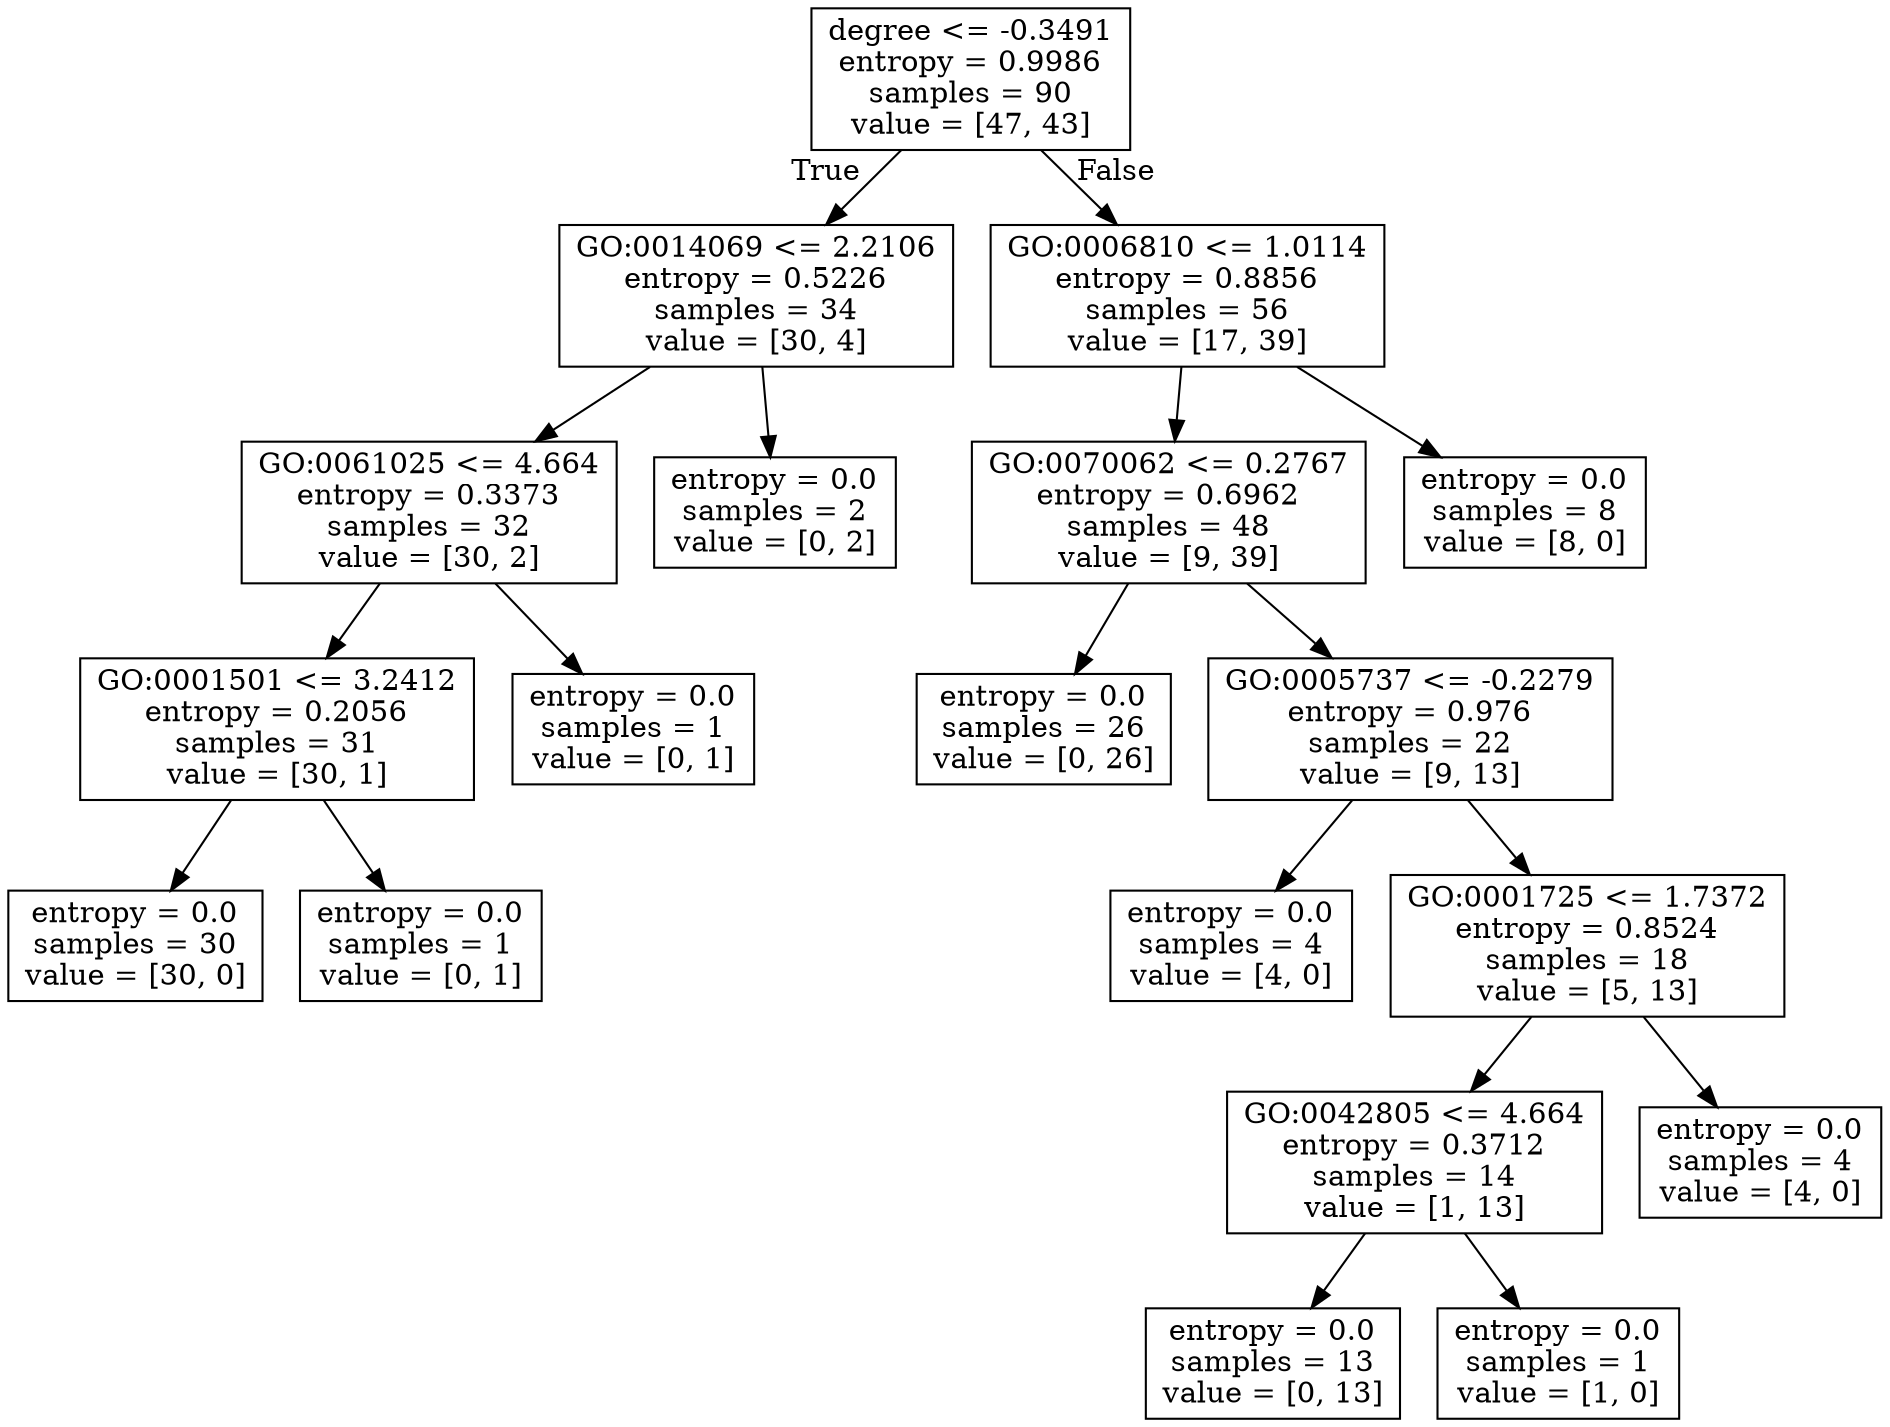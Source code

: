 digraph Tree {
node [shape=box] ;
0 [label="degree <= -0.3491\nentropy = 0.9986\nsamples = 90\nvalue = [47, 43]"] ;
1 [label="GO:0014069 <= 2.2106\nentropy = 0.5226\nsamples = 34\nvalue = [30, 4]"] ;
0 -> 1 [labeldistance=2.5, labelangle=45, headlabel="True"] ;
2 [label="GO:0061025 <= 4.664\nentropy = 0.3373\nsamples = 32\nvalue = [30, 2]"] ;
1 -> 2 ;
3 [label="GO:0001501 <= 3.2412\nentropy = 0.2056\nsamples = 31\nvalue = [30, 1]"] ;
2 -> 3 ;
4 [label="entropy = 0.0\nsamples = 30\nvalue = [30, 0]"] ;
3 -> 4 ;
5 [label="entropy = 0.0\nsamples = 1\nvalue = [0, 1]"] ;
3 -> 5 ;
6 [label="entropy = 0.0\nsamples = 1\nvalue = [0, 1]"] ;
2 -> 6 ;
7 [label="entropy = 0.0\nsamples = 2\nvalue = [0, 2]"] ;
1 -> 7 ;
8 [label="GO:0006810 <= 1.0114\nentropy = 0.8856\nsamples = 56\nvalue = [17, 39]"] ;
0 -> 8 [labeldistance=2.5, labelangle=-45, headlabel="False"] ;
9 [label="GO:0070062 <= 0.2767\nentropy = 0.6962\nsamples = 48\nvalue = [9, 39]"] ;
8 -> 9 ;
10 [label="entropy = 0.0\nsamples = 26\nvalue = [0, 26]"] ;
9 -> 10 ;
11 [label="GO:0005737 <= -0.2279\nentropy = 0.976\nsamples = 22\nvalue = [9, 13]"] ;
9 -> 11 ;
12 [label="entropy = 0.0\nsamples = 4\nvalue = [4, 0]"] ;
11 -> 12 ;
13 [label="GO:0001725 <= 1.7372\nentropy = 0.8524\nsamples = 18\nvalue = [5, 13]"] ;
11 -> 13 ;
14 [label="GO:0042805 <= 4.664\nentropy = 0.3712\nsamples = 14\nvalue = [1, 13]"] ;
13 -> 14 ;
15 [label="entropy = 0.0\nsamples = 13\nvalue = [0, 13]"] ;
14 -> 15 ;
16 [label="entropy = 0.0\nsamples = 1\nvalue = [1, 0]"] ;
14 -> 16 ;
17 [label="entropy = 0.0\nsamples = 4\nvalue = [4, 0]"] ;
13 -> 17 ;
18 [label="entropy = 0.0\nsamples = 8\nvalue = [8, 0]"] ;
8 -> 18 ;
}